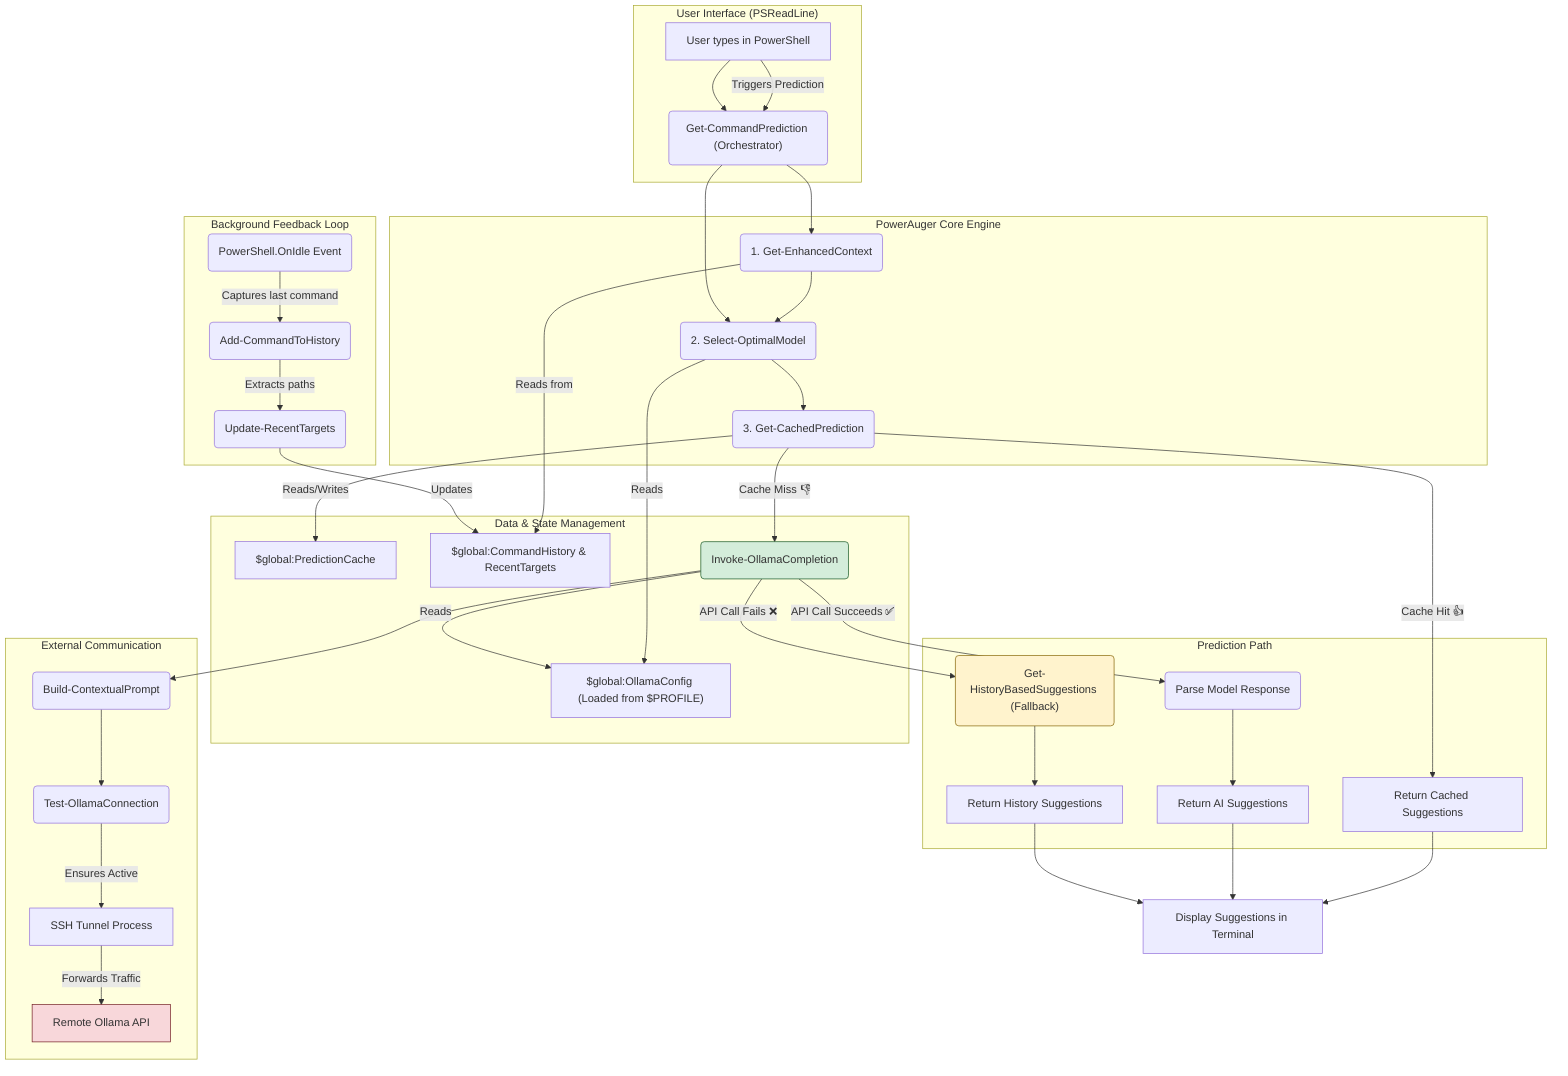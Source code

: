 graph TD
    subgraph "User Interface (PSReadLine)"
        UserInput[User types in PowerShell] -->|Triggers Prediction| GetCmdPrediction
    end

    subgraph "PowerAuger Core Engine"
        GetCmdPrediction("Get-CommandPrediction (Orchestrator)")
        GetContext("1. Get-EnhancedContext")
        SelectModel("2. Select-OptimalModel")
        GetCache("3. Get-CachedPrediction")

        UserInput --> GetCmdPrediction
        GetCmdPrediction --> GetContext
        GetContext --> SelectModel
        GetCmdPrediction --> SelectModel
        SelectModel --> GetCache
    end

    subgraph "Data & State Management"
        Config["$global:OllamaConfig (Loaded from $PROFILE)"]
        Cache["$global:PredictionCache"]
        History["$global:CommandHistory & RecentTargets"]
        
        GetContext -- "Reads from" --> History
        GetCache -- "Reads/Writes" --> Cache
        SelectModel -- "Reads" --> Config
        InvokeOllama -- "Reads" --> Config
    end

    subgraph "Prediction Path"
        style InvokeOllama fill:#d4edda,stroke:#155724
        style HistoryFallback fill:#fff3cd,stroke:#856404
        
        InvokeOllama("Invoke-OllamaCompletion")
        HistoryFallback("Get-HistoryBasedSuggestions (Fallback)")

        GetCache -- "Cache Miss 👎" --> InvokeOllama
        GetCache -- "Cache Hit 👍" --> ReturnResult[Return Cached Suggestions]
        
        InvokeOllama -- "API Call Fails ❌" --> HistoryFallback
        InvokeOllama -- "API Call Succeeds ✅" --> ParseResponse("Parse Model Response")
        
        ParseResponse --> ReturnResult2[Return AI Suggestions]
        HistoryFallback --> ReturnResult3[Return History Suggestions]
    end

    subgraph "External Communication"
        style OllamaAPI fill:#f8d7da,stroke:#721c24
        BuildPrompt("Build-ContextualPrompt")
        TestConnection("Test-OllamaConnection")
        SSHTunnel["SSH Tunnel Process"]
        OllamaAPI["Remote Ollama API"]

        InvokeOllama --> BuildPrompt
        BuildPrompt --> TestConnection
        TestConnection -- "Ensures Active" --> SSHTunnel
        SSHTunnel -- "Forwards Traffic" --> OllamaAPI
    end
    
    subgraph "Background Feedback Loop"
        OnIdleEvent("PowerShell.OnIdle Event")
        AddHistory("Add-CommandToHistory")
        UpdateTargets("Update-RecentTargets")
        
        OnIdleEvent -- "Captures last command" --> AddHistory
        AddHistory -- "Extracts paths" --> UpdateTargets
        UpdateTargets -- "Updates" --> History
    end

    ReturnResult --> Display
    ReturnResult2 --> Display
    ReturnResult3 --> Display
    Display[Display Suggestions in Terminal]
